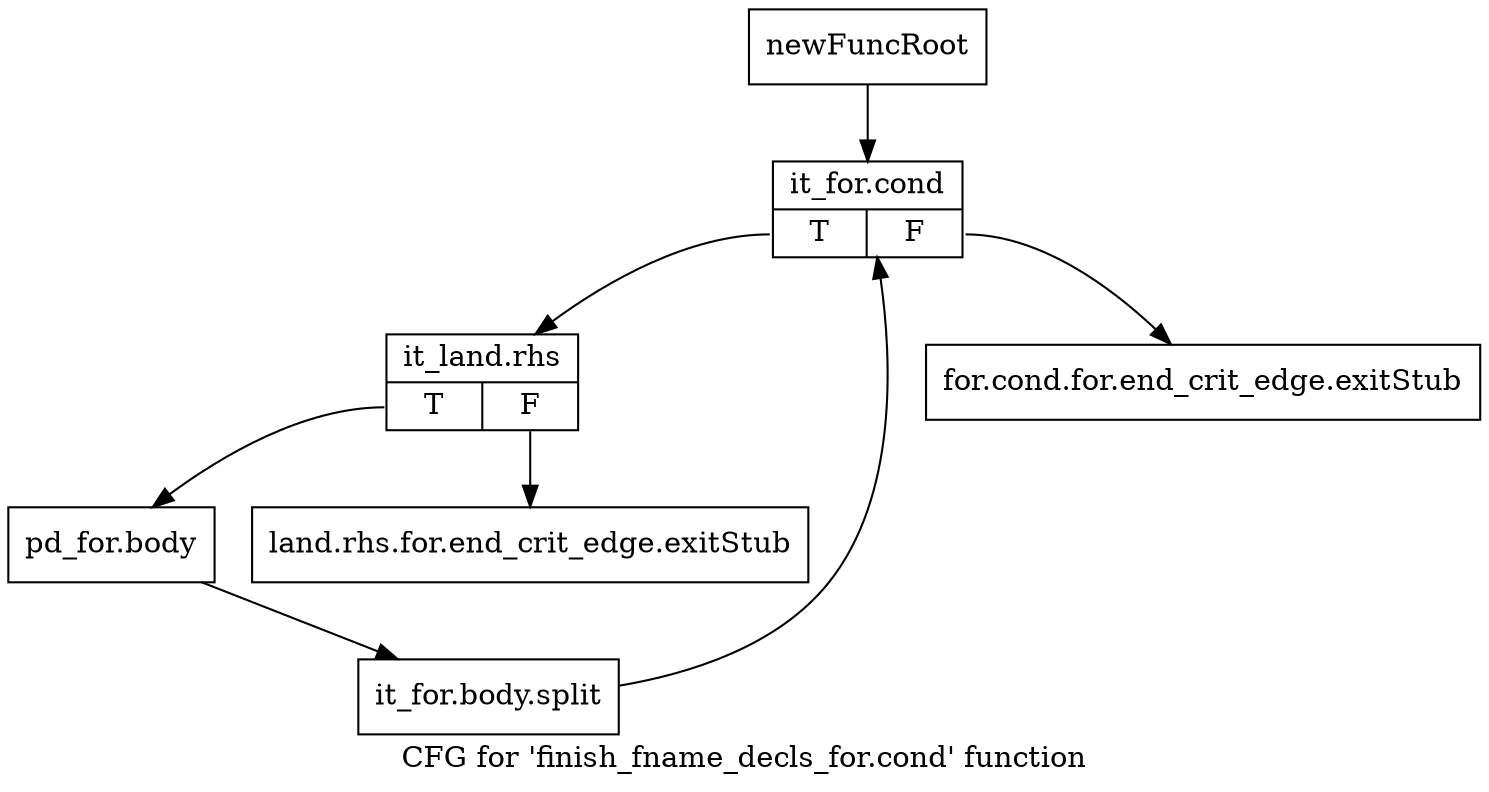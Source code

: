 digraph "CFG for 'finish_fname_decls_for.cond' function" {
	label="CFG for 'finish_fname_decls_for.cond' function";

	Node0xa122fe0 [shape=record,label="{newFuncRoot}"];
	Node0xa122fe0 -> Node0xa1230d0;
	Node0xa123030 [shape=record,label="{for.cond.for.end_crit_edge.exitStub}"];
	Node0xa123080 [shape=record,label="{land.rhs.for.end_crit_edge.exitStub}"];
	Node0xa1230d0 [shape=record,label="{it_for.cond|{<s0>T|<s1>F}}"];
	Node0xa1230d0:s0 -> Node0xa123120;
	Node0xa1230d0:s1 -> Node0xa123030;
	Node0xa123120 [shape=record,label="{it_land.rhs|{<s0>T|<s1>F}}"];
	Node0xa123120:s0 -> Node0xa123170;
	Node0xa123120:s1 -> Node0xa123080;
	Node0xa123170 [shape=record,label="{pd_for.body}"];
	Node0xa123170 -> Node0xefc0a30;
	Node0xefc0a30 [shape=record,label="{it_for.body.split}"];
	Node0xefc0a30 -> Node0xa1230d0;
}
